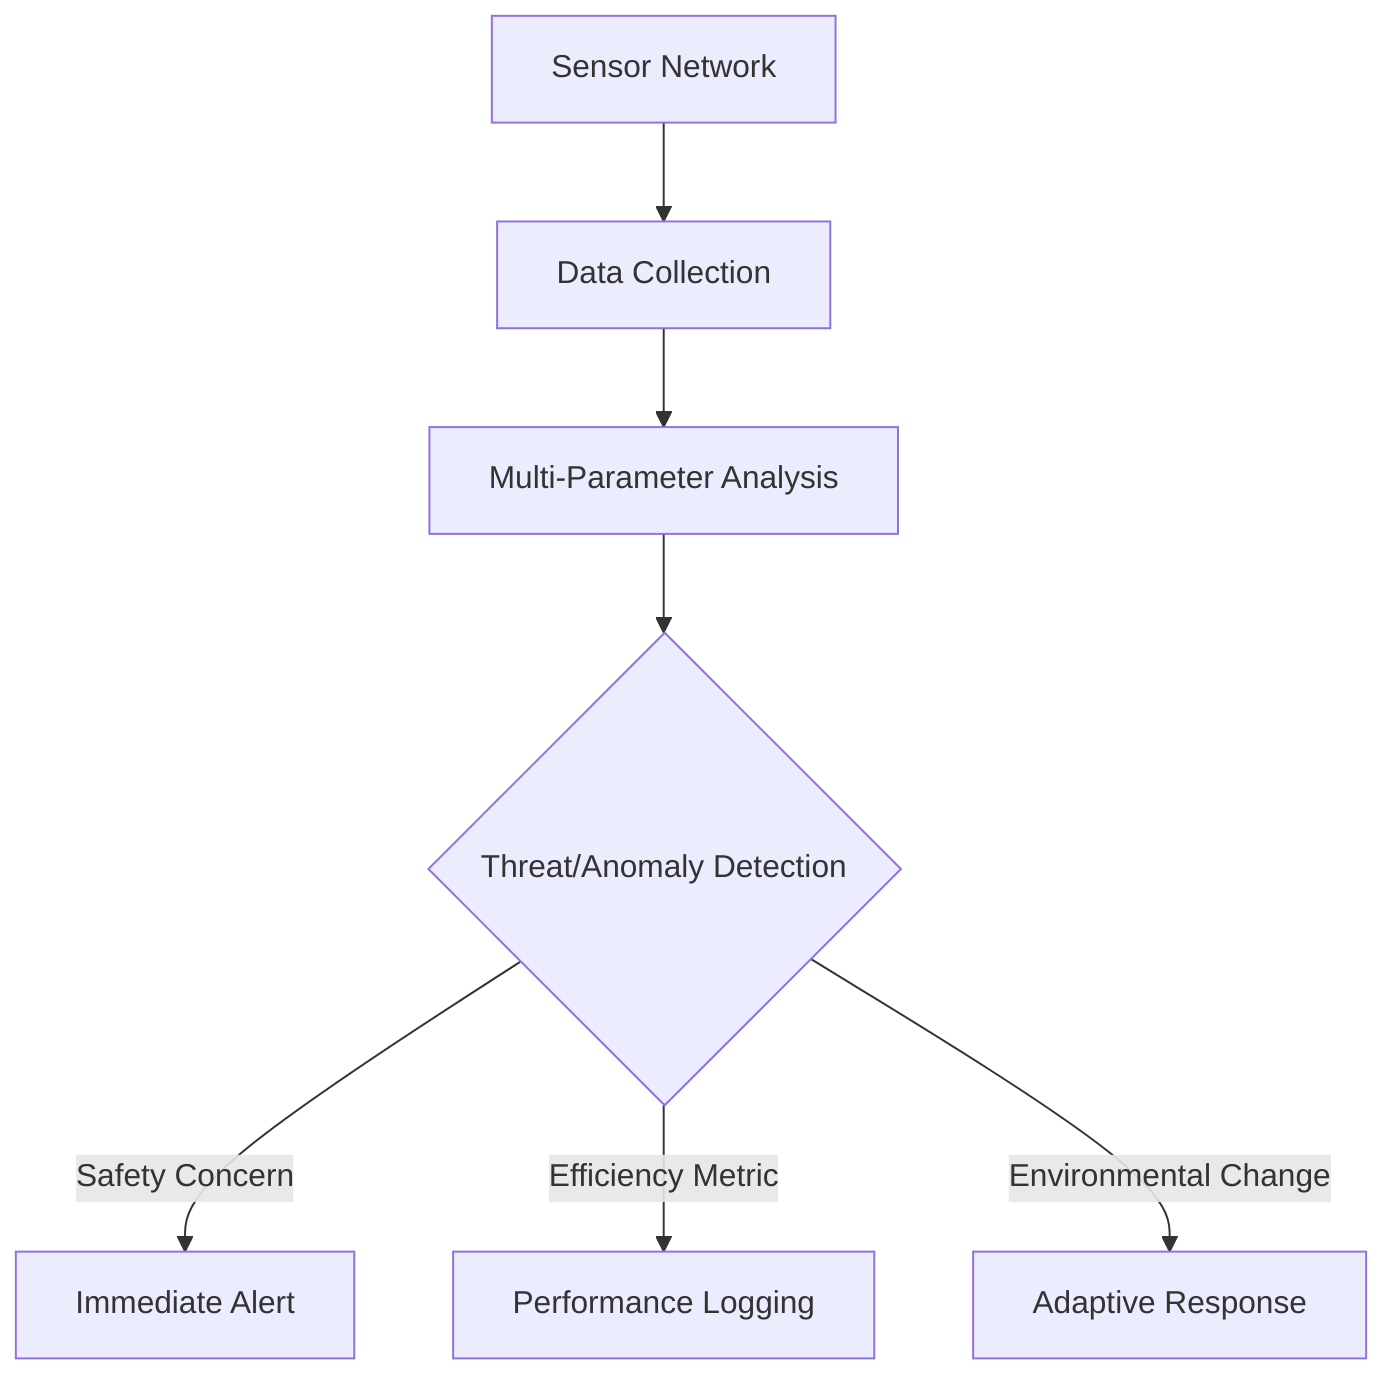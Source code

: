 graph TD
    A[Sensor Network] --> B[Data Collection]
    B --> C[Multi-Parameter Analysis]
    C --> D{Threat/Anomaly Detection}
    D --> |Safety Concern| E[Immediate Alert]
    D --> |Efficiency Metric| F[Performance Logging]
    D --> |Environmental Change| G[Adaptive Response]